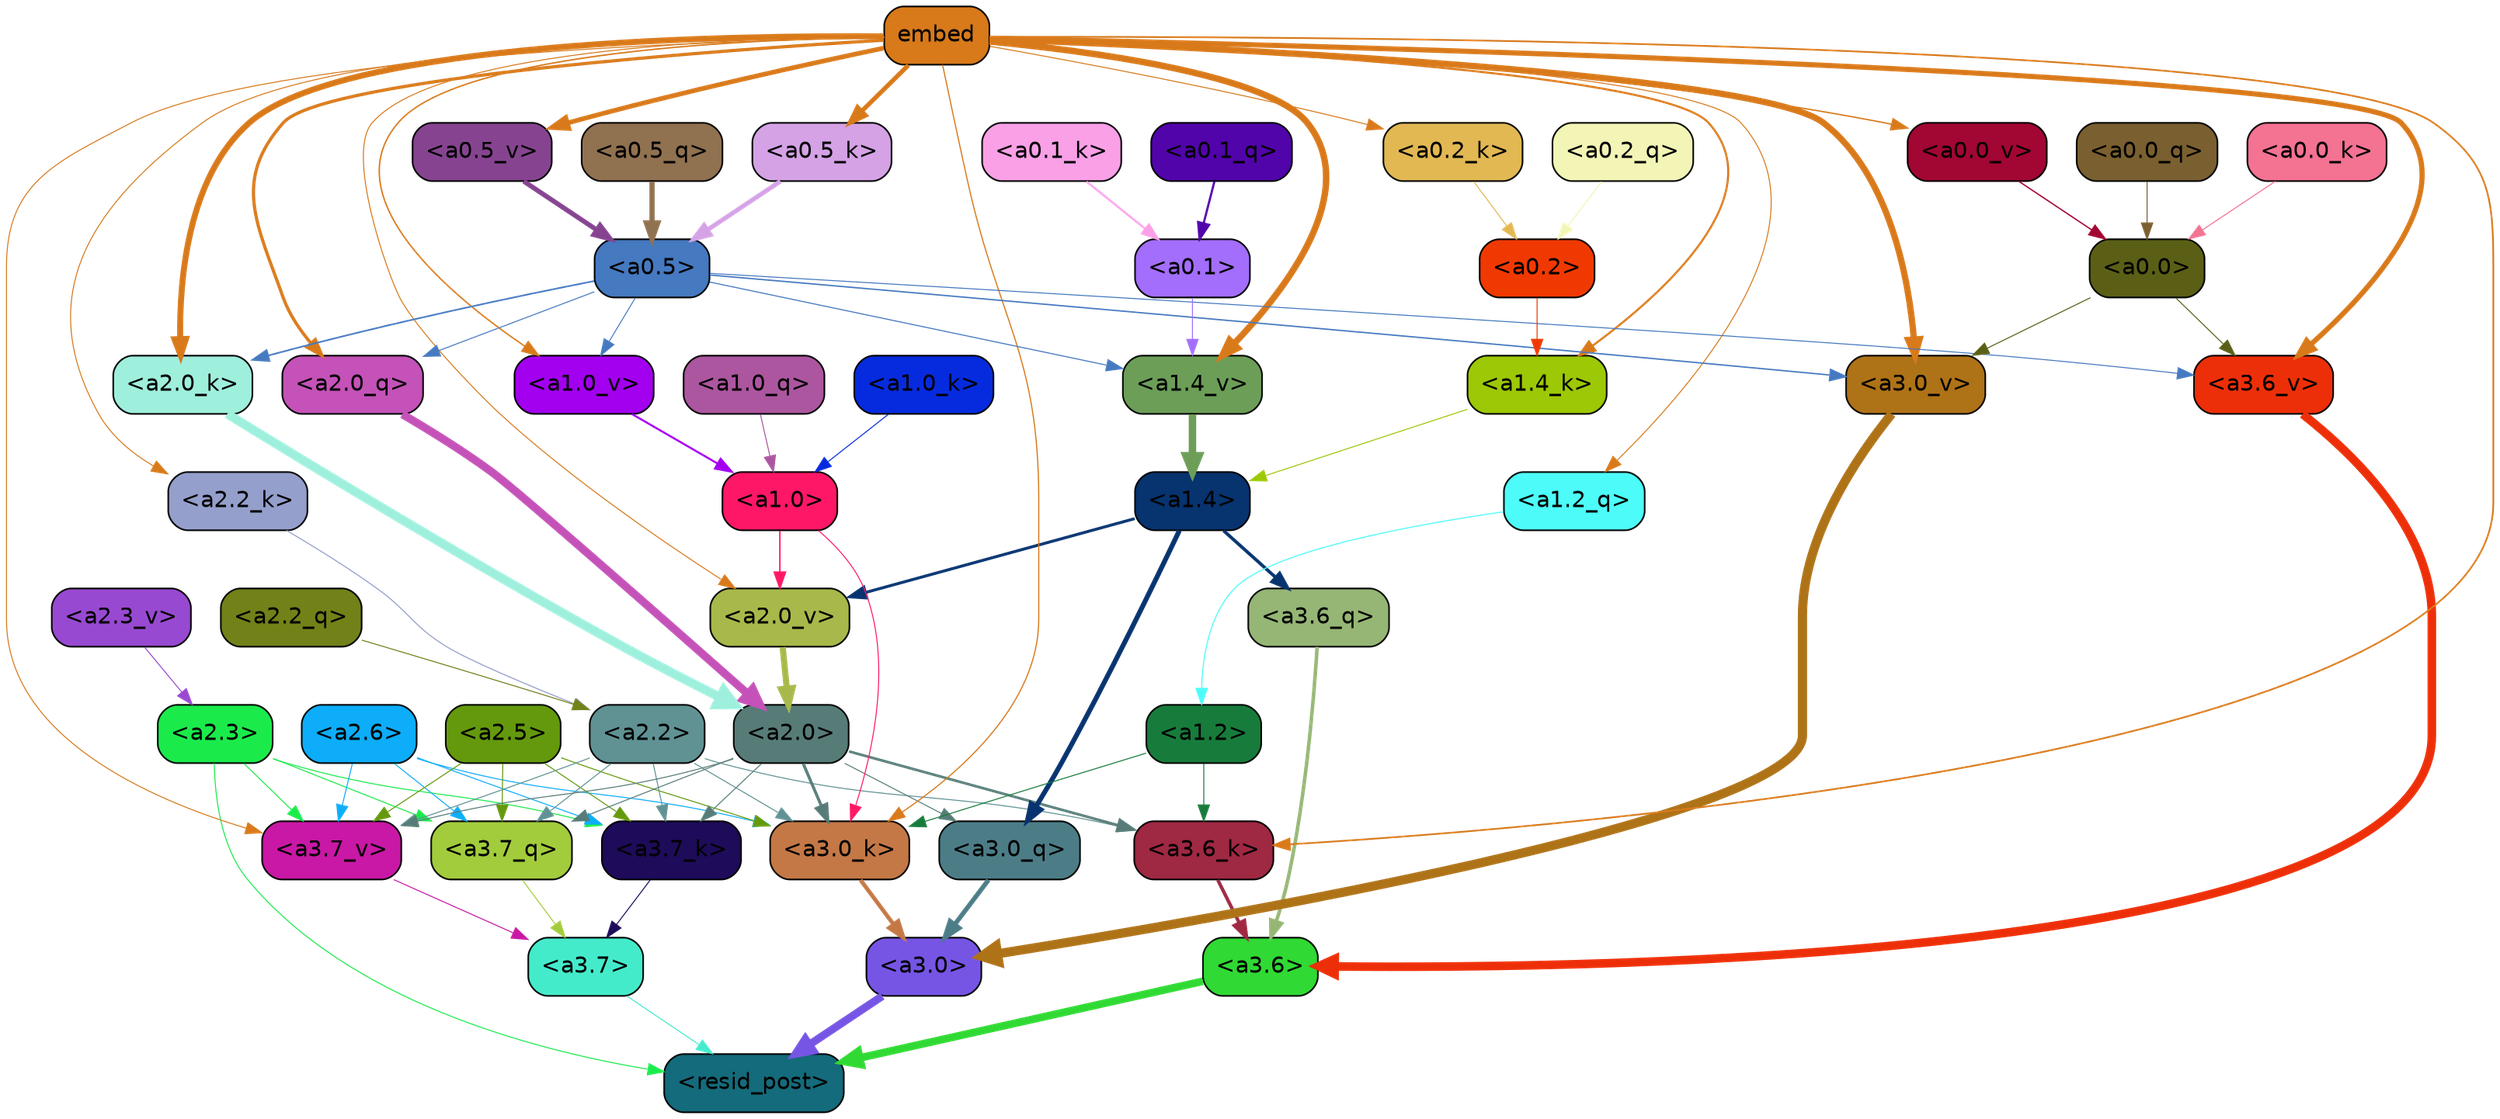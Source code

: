 strict digraph "" {
	graph [bgcolor=transparent,
		layout=dot,
		overlap=false,
		splines=true
	];
	"<a3.7>"	[color=black,
		fillcolor="#44ebcb",
		fontname=Helvetica,
		shape=box,
		style="filled, rounded"];
	"<resid_post>"	[color=black,
		fillcolor="#146b7b",
		fontname=Helvetica,
		shape=box,
		style="filled, rounded"];
	"<a3.7>" -> "<resid_post>"	[color="#44ebcb",
		penwidth=0.6];
	"<a3.6>"	[color=black,
		fillcolor="#30d933",
		fontname=Helvetica,
		shape=box,
		style="filled, rounded"];
	"<a3.6>" -> "<resid_post>"	[color="#30d933",
		penwidth=4.751592040061951];
	"<a3.0>"	[color=black,
		fillcolor="#7655e5",
		fontname=Helvetica,
		shape=box,
		style="filled, rounded"];
	"<a3.0>" -> "<resid_post>"	[color="#7655e5",
		penwidth=4.904066681861877];
	"<a2.3>"	[color=black,
		fillcolor="#1aeb4b",
		fontname=Helvetica,
		shape=box,
		style="filled, rounded"];
	"<a2.3>" -> "<resid_post>"	[color="#1aeb4b",
		penwidth=0.6];
	"<a3.7_q>"	[color=black,
		fillcolor="#a2cc3c",
		fontname=Helvetica,
		shape=box,
		style="filled, rounded"];
	"<a2.3>" -> "<a3.7_q>"	[color="#1aeb4b",
		penwidth=0.6];
	"<a3.7_k>"	[color=black,
		fillcolor="#1e0b59",
		fontname=Helvetica,
		shape=box,
		style="filled, rounded"];
	"<a2.3>" -> "<a3.7_k>"	[color="#1aeb4b",
		penwidth=0.6];
	"<a3.7_v>"	[color=black,
		fillcolor="#c818a5",
		fontname=Helvetica,
		shape=box,
		style="filled, rounded"];
	"<a2.3>" -> "<a3.7_v>"	[color="#1aeb4b",
		penwidth=0.6];
	"<a3.7_q>" -> "<a3.7>"	[color="#a2cc3c",
		penwidth=0.6];
	"<a3.6_q>"	[color=black,
		fillcolor="#95b674",
		fontname=Helvetica,
		shape=box,
		style="filled, rounded"];
	"<a3.6_q>" -> "<a3.6>"	[color="#95b674",
		penwidth=2.160832464694977];
	"<a3.0_q>"	[color=black,
		fillcolor="#4c7d87",
		fontname=Helvetica,
		shape=box,
		style="filled, rounded"];
	"<a3.0_q>" -> "<a3.0>"	[color="#4c7d87",
		penwidth=2.870753765106201];
	"<a3.7_k>" -> "<a3.7>"	[color="#1e0b59",
		penwidth=0.6];
	"<a3.6_k>"	[color=black,
		fillcolor="#9f2842",
		fontname=Helvetica,
		shape=box,
		style="filled, rounded"];
	"<a3.6_k>" -> "<a3.6>"	[color="#9f2842",
		penwidth=2.13908451795578];
	"<a3.0_k>"	[color=black,
		fillcolor="#c47846",
		fontname=Helvetica,
		shape=box,
		style="filled, rounded"];
	"<a3.0_k>" -> "<a3.0>"	[color="#c47846",
		penwidth=2.520303964614868];
	"<a3.7_v>" -> "<a3.7>"	[color="#c818a5",
		penwidth=0.6];
	"<a3.6_v>"	[color=black,
		fillcolor="#ed2f09",
		fontname=Helvetica,
		shape=box,
		style="filled, rounded"];
	"<a3.6_v>" -> "<a3.6>"	[color="#ed2f09",
		penwidth=5.297133803367615];
	"<a3.0_v>"	[color=black,
		fillcolor="#ae7217",
		fontname=Helvetica,
		shape=box,
		style="filled, rounded"];
	"<a3.0_v>" -> "<a3.0>"	[color="#ae7217",
		penwidth=5.680712580680847];
	"<a2.6>"	[color=black,
		fillcolor="#0dadfa",
		fontname=Helvetica,
		shape=box,
		style="filled, rounded"];
	"<a2.6>" -> "<a3.7_q>"	[color="#0dadfa",
		penwidth=0.6];
	"<a2.6>" -> "<a3.7_k>"	[color="#0dadfa",
		penwidth=0.6];
	"<a2.6>" -> "<a3.0_k>"	[color="#0dadfa",
		penwidth=0.6];
	"<a2.6>" -> "<a3.7_v>"	[color="#0dadfa",
		penwidth=0.6];
	"<a2.5>"	[color=black,
		fillcolor="#64990d",
		fontname=Helvetica,
		shape=box,
		style="filled, rounded"];
	"<a2.5>" -> "<a3.7_q>"	[color="#64990d",
		penwidth=0.6];
	"<a2.5>" -> "<a3.7_k>"	[color="#64990d",
		penwidth=0.6];
	"<a2.5>" -> "<a3.0_k>"	[color="#64990d",
		penwidth=0.6];
	"<a2.5>" -> "<a3.7_v>"	[color="#64990d",
		penwidth=0.6];
	"<a2.2>"	[color=black,
		fillcolor="#609294",
		fontname=Helvetica,
		shape=box,
		style="filled, rounded"];
	"<a2.2>" -> "<a3.7_q>"	[color="#609294",
		penwidth=0.6];
	"<a2.2>" -> "<a3.7_k>"	[color="#609294",
		penwidth=0.6];
	"<a2.2>" -> "<a3.6_k>"	[color="#609294",
		penwidth=0.6];
	"<a2.2>" -> "<a3.0_k>"	[color="#609294",
		penwidth=0.6];
	"<a2.2>" -> "<a3.7_v>"	[color="#609294",
		penwidth=0.6];
	"<a2.0>"	[color=black,
		fillcolor="#577c78",
		fontname=Helvetica,
		shape=box,
		style="filled, rounded"];
	"<a2.0>" -> "<a3.7_q>"	[color="#577c78",
		penwidth=0.6];
	"<a2.0>" -> "<a3.0_q>"	[color="#577c78",
		penwidth=0.6];
	"<a2.0>" -> "<a3.7_k>"	[color="#577c78",
		penwidth=0.6];
	"<a2.0>" -> "<a3.6_k>"	[color="#577c78",
		penwidth=1.5897698998451233];
	"<a2.0>" -> "<a3.0_k>"	[color="#577c78",
		penwidth=1.8405593037605286];
	"<a2.0>" -> "<a3.7_v>"	[color="#577c78",
		penwidth=0.6];
	"<a1.4>"	[color=black,
		fillcolor="#07336f",
		fontname=Helvetica,
		shape=box,
		style="filled, rounded"];
	"<a1.4>" -> "<a3.6_q>"	[color="#07336f",
		penwidth=2.0260728895664215];
	"<a1.4>" -> "<a3.0_q>"	[color="#07336f",
		penwidth=3.0185627341270447];
	"<a2.0_v>"	[color=black,
		fillcolor="#a9b84a",
		fontname=Helvetica,
		shape=box,
		style="filled, rounded"];
	"<a1.4>" -> "<a2.0_v>"	[color="#07336f",
		penwidth=1.7970525026321411];
	"<a1.2>"	[color=black,
		fillcolor="#177c3b",
		fontname=Helvetica,
		shape=box,
		style="filled, rounded"];
	"<a1.2>" -> "<a3.6_k>"	[color="#177c3b",
		penwidth=0.6];
	"<a1.2>" -> "<a3.0_k>"	[color="#177c3b",
		penwidth=0.6];
	embed	[color=black,
		fillcolor="#d8791a",
		fontname=Helvetica,
		shape=box,
		style="filled, rounded"];
	embed -> "<a3.6_k>"	[color="#d8791a",
		penwidth=1.046662151813507];
	embed -> "<a3.0_k>"	[color="#d8791a",
		penwidth=0.6995279788970947];
	embed -> "<a3.7_v>"	[color="#d8791a",
		penwidth=0.6];
	embed -> "<a3.6_v>"	[color="#d8791a",
		penwidth=3.1840110421180725];
	embed -> "<a3.0_v>"	[color="#d8791a",
		penwidth=3.9005755856633186];
	"<a2.0_q>"	[color=black,
		fillcolor="#c452b8",
		fontname=Helvetica,
		shape=box,
		style="filled, rounded"];
	embed -> "<a2.0_q>"	[color="#d8791a",
		penwidth=1.9669389724731445];
	"<a2.2_k>"	[color=black,
		fillcolor="#959fcc",
		fontname=Helvetica,
		shape=box,
		style="filled, rounded"];
	embed -> "<a2.2_k>"	[color="#d8791a",
		penwidth=0.6];
	"<a2.0_k>"	[color=black,
		fillcolor="#9fefdd",
		fontname=Helvetica,
		shape=box,
		style="filled, rounded"];
	embed -> "<a2.0_k>"	[color="#d8791a",
		penwidth=3.6898754835128784];
	embed -> "<a2.0_v>"	[color="#d8791a",
		penwidth=0.6];
	"<a1.2_q>"	[color=black,
		fillcolor="#4dfcf9",
		fontname=Helvetica,
		shape=box,
		style="filled, rounded"];
	embed -> "<a1.2_q>"	[color="#d8791a",
		penwidth=0.6];
	"<a1.4_k>"	[color=black,
		fillcolor="#9cc805",
		fontname=Helvetica,
		shape=box,
		style="filled, rounded"];
	embed -> "<a1.4_k>"	[color="#d8791a",
		penwidth=1.2758672684431076];
	"<a1.4_v>"	[color=black,
		fillcolor="#6c9e58",
		fontname=Helvetica,
		shape=box,
		style="filled, rounded"];
	embed -> "<a1.4_v>"	[color="#d8791a",
		penwidth=3.992354243993759];
	"<a1.0_v>"	[color=black,
		fillcolor="#a200ef",
		fontname=Helvetica,
		shape=box,
		style="filled, rounded"];
	embed -> "<a1.0_v>"	[color="#d8791a",
		penwidth=0.8768336176872253];
	"<a0.5_k>"	[color=black,
		fillcolor="#d4a2e5",
		fontname=Helvetica,
		shape=box,
		style="filled, rounded"];
	embed -> "<a0.5_k>"	[color="#d8791a",
		penwidth=2.7730610966682434];
	"<a0.2_k>"	[color=black,
		fillcolor="#e2b853",
		fontname=Helvetica,
		shape=box,
		style="filled, rounded"];
	embed -> "<a0.2_k>"	[color="#d8791a",
		penwidth=0.6];
	"<a0.5_v>"	[color=black,
		fillcolor="#864490",
		fontname=Helvetica,
		shape=box,
		style="filled, rounded"];
	embed -> "<a0.5_v>"	[color="#d8791a",
		penwidth=2.881743907928467];
	"<a0.0_v>"	[color=black,
		fillcolor="#a20632",
		fontname=Helvetica,
		shape=box,
		style="filled, rounded"];
	embed -> "<a0.0_v>"	[color="#d8791a",
		penwidth=0.819606889039278];
	"<a1.0>"	[color=black,
		fillcolor="#ff1767",
		fontname=Helvetica,
		shape=box,
		style="filled, rounded"];
	"<a1.0>" -> "<a3.0_k>"	[color="#ff1767",
		penwidth=0.6];
	"<a1.0>" -> "<a2.0_v>"	[color="#ff1767",
		penwidth=0.8836666345596313];
	"<a0.5>"	[color=black,
		fillcolor="#4579c0",
		fontname=Helvetica,
		shape=box,
		style="filled, rounded"];
	"<a0.5>" -> "<a3.6_v>"	[color="#4579c0",
		penwidth=0.6];
	"<a0.5>" -> "<a3.0_v>"	[color="#4579c0",
		penwidth=0.8493617177009583];
	"<a0.5>" -> "<a2.0_q>"	[color="#4579c0",
		penwidth=0.6];
	"<a0.5>" -> "<a2.0_k>"	[color="#4579c0",
		penwidth=0.9942188858985901];
	"<a0.5>" -> "<a1.4_v>"	[color="#4579c0",
		penwidth=0.6379710733890533];
	"<a0.5>" -> "<a1.0_v>"	[color="#4579c0",
		penwidth=0.6];
	"<a0.0>"	[color=black,
		fillcolor="#5b5f16",
		fontname=Helvetica,
		shape=box,
		style="filled, rounded"];
	"<a0.0>" -> "<a3.6_v>"	[color="#5b5f16",
		penwidth=0.6];
	"<a0.0>" -> "<a3.0_v>"	[color="#5b5f16",
		penwidth=0.6];
	"<a2.2_q>"	[color=black,
		fillcolor="#738119",
		fontname=Helvetica,
		shape=box,
		style="filled, rounded"];
	"<a2.2_q>" -> "<a2.2>"	[color="#738119",
		penwidth=0.6];
	"<a2.0_q>" -> "<a2.0>"	[color="#c452b8",
		penwidth=5.0040658712387085];
	"<a2.2_k>" -> "<a2.2>"	[color="#959fcc",
		penwidth=0.6304321400821209];
	"<a2.0_k>" -> "<a2.0>"	[color="#9fefdd",
		penwidth=5.6445024609565735];
	"<a2.3_v>"	[color=black,
		fillcolor="#9849d1",
		fontname=Helvetica,
		shape=box,
		style="filled, rounded"];
	"<a2.3_v>" -> "<a2.3>"	[color="#9849d1",
		penwidth=0.6];
	"<a2.0_v>" -> "<a2.0>"	[color="#a9b84a",
		penwidth=3.781584322452545];
	"<a1.2_q>" -> "<a1.2>"	[color="#4dfcf9",
		penwidth=0.6481351256370544];
	"<a1.0_q>"	[color=black,
		fillcolor="#ac56a0",
		fontname=Helvetica,
		shape=box,
		style="filled, rounded"];
	"<a1.0_q>" -> "<a1.0>"	[color="#ac56a0",
		penwidth=0.6];
	"<a1.4_k>" -> "<a1.4>"	[color="#9cc805",
		penwidth=0.6];
	"<a1.0_k>"	[color=black,
		fillcolor="#062bde",
		fontname=Helvetica,
		shape=box,
		style="filled, rounded"];
	"<a1.0_k>" -> "<a1.0>"	[color="#062bde",
		penwidth=0.6];
	"<a1.4_v>" -> "<a1.4>"	[color="#6c9e58",
		penwidth=4.602061748504639];
	"<a1.0_v>" -> "<a1.0>"	[color="#a200ef",
		penwidth=1.227757602930069];
	"<a0.2>"	[color=black,
		fillcolor="#f03901",
		fontname=Helvetica,
		shape=box,
		style="filled, rounded"];
	"<a0.2>" -> "<a1.4_k>"	[color="#f03901",
		penwidth=0.6];
	"<a0.1>"	[color=black,
		fillcolor="#a36efb",
		fontname=Helvetica,
		shape=box,
		style="filled, rounded"];
	"<a0.1>" -> "<a1.4_v>"	[color="#a36efb",
		penwidth=0.6];
	"<a0.5_q>"	[color=black,
		fillcolor="#907150",
		fontname=Helvetica,
		shape=box,
		style="filled, rounded"];
	"<a0.5_q>" -> "<a0.5>"	[color="#907150",
		penwidth=3.219071626663208];
	"<a0.2_q>"	[color=black,
		fillcolor="#f3f5b6",
		fontname=Helvetica,
		shape=box,
		style="filled, rounded"];
	"<a0.2_q>" -> "<a0.2>"	[color="#f3f5b6",
		penwidth=0.6];
	"<a0.1_q>"	[color=black,
		fillcolor="#5104aa",
		fontname=Helvetica,
		shape=box,
		style="filled, rounded"];
	"<a0.1_q>" -> "<a0.1>"	[color="#5104aa",
		penwidth=1.3519257307052612];
	"<a0.0_q>"	[color=black,
		fillcolor="#7a5f30",
		fontname=Helvetica,
		shape=box,
		style="filled, rounded"];
	"<a0.0_q>" -> "<a0.0>"	[color="#7a5f30",
		penwidth=0.6];
	"<a0.5_k>" -> "<a0.5>"	[color="#d4a2e5",
		penwidth=2.7730584144592285];
	"<a0.2_k>" -> "<a0.2>"	[color="#e2b853",
		penwidth=0.6];
	"<a0.1_k>"	[color=black,
		fillcolor="#f9a0e7",
		fontname=Helvetica,
		shape=box,
		style="filled, rounded"];
	"<a0.1_k>" -> "<a0.1>"	[color="#f9a0e7",
		penwidth=1.281095266342163];
	"<a0.0_k>"	[color=black,
		fillcolor="#f47292",
		fontname=Helvetica,
		shape=box,
		style="filled, rounded"];
	"<a0.0_k>" -> "<a0.0>"	[color="#f47292",
		penwidth=0.6];
	"<a0.5_v>" -> "<a0.5>"	[color="#864490",
		penwidth=2.9687485098838806];
	"<a0.0_v>" -> "<a0.0>"	[color="#a20632",
		penwidth=0.8196042068302631];
}
